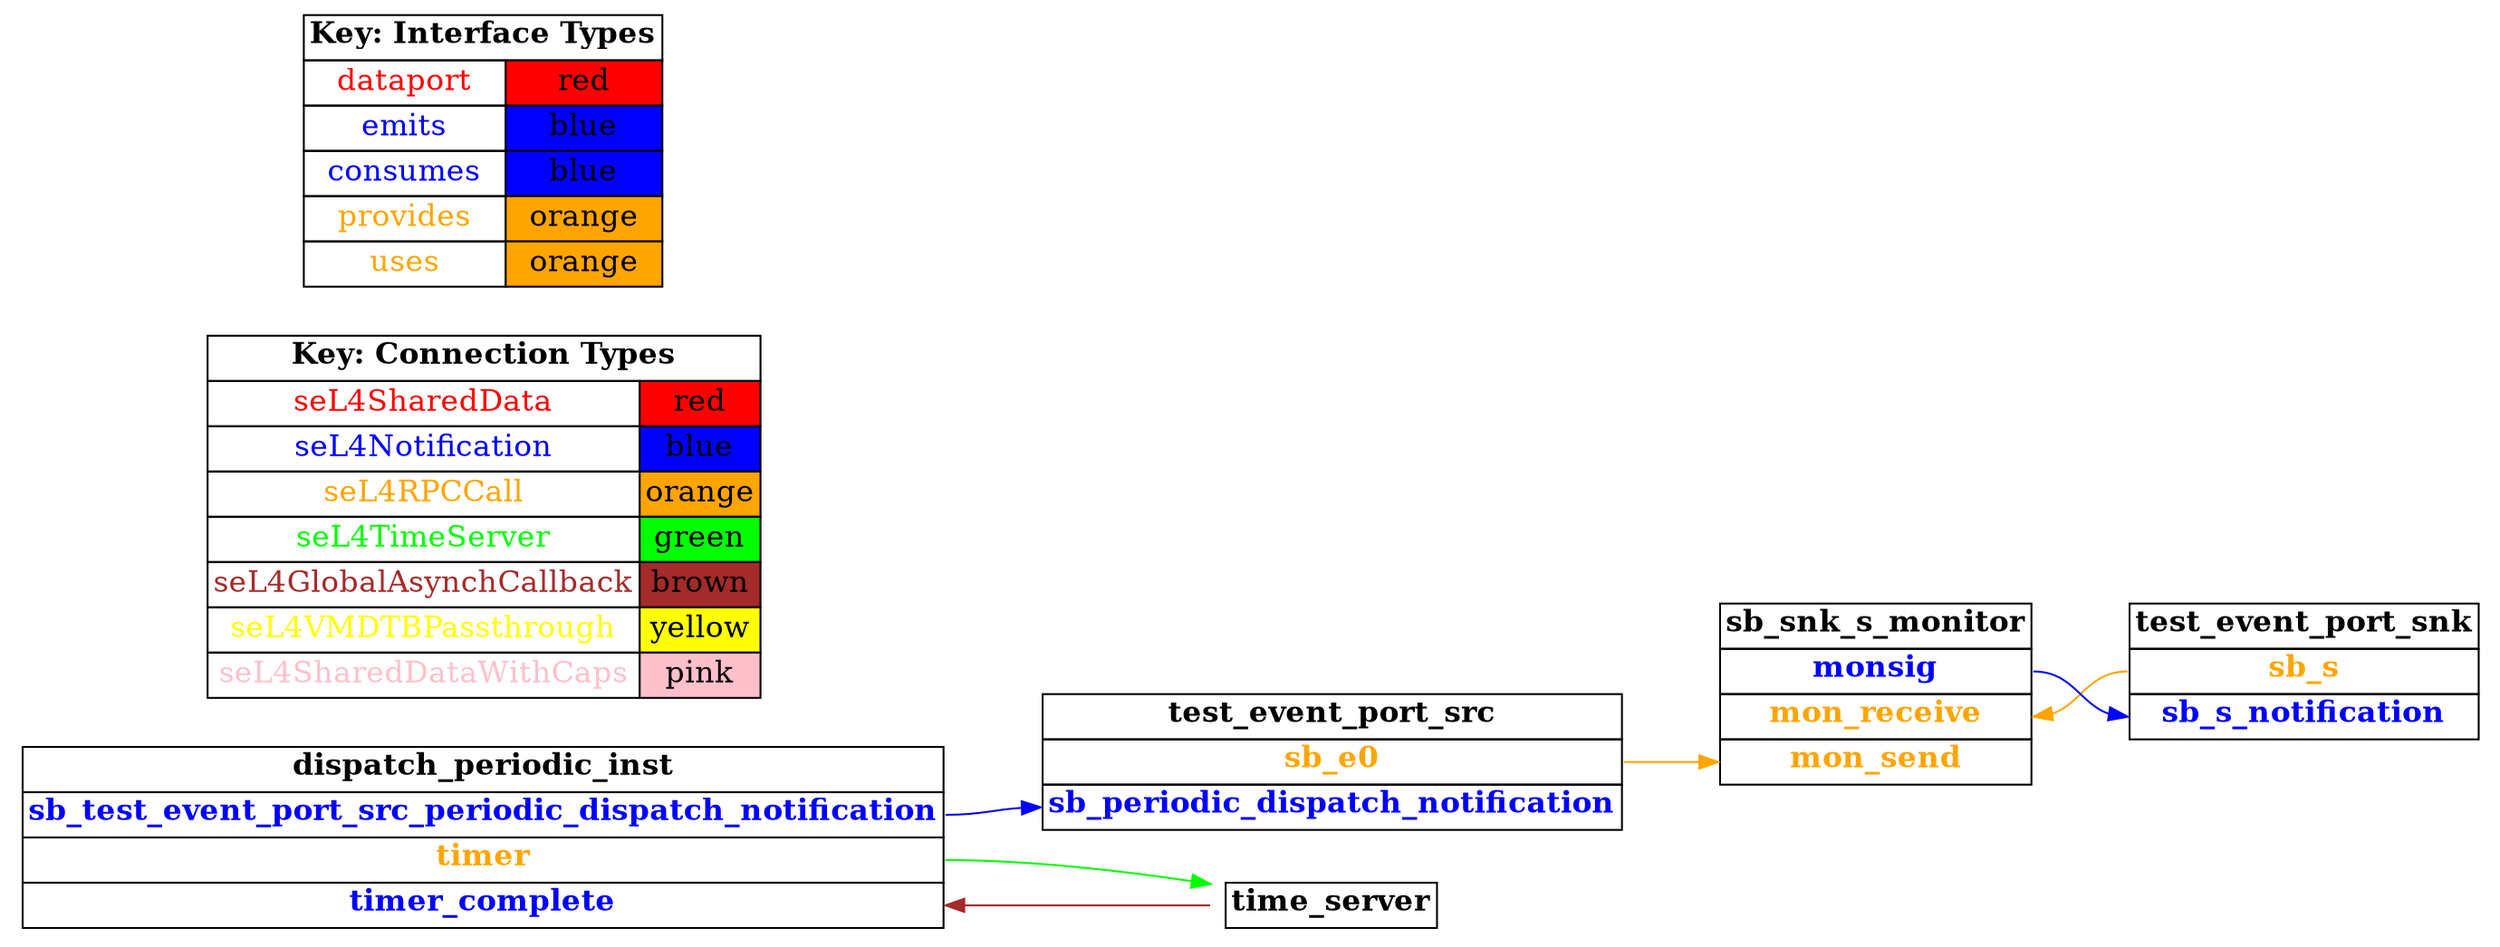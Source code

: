 digraph g {
graph [
  overlap = false,
  rankdir = "LR"
];
node [
  fontsize = "16",
  shape = "ellipse"
];
edge [
];

test_event_port_src [
  label=<
    <TABLE BORDER="0" CELLBORDER="1" CELLSPACING="0">
      <TR><TD><B>test_event_port_src</B></TD></TR>
      <TR><TD PORT="sb_e0"><FONT COLOR="orange"><B>sb_e0</B></FONT></TD></TR>
      <TR><TD PORT="sb_periodic_dispatch_notification"><FONT COLOR="blue"><B>sb_periodic_dispatch_notification</B></FONT></TD></TR>"
    </TABLE>
  >
  shape=plaintext
];

test_event_port_snk [
  label=<
    <TABLE BORDER="0" CELLBORDER="1" CELLSPACING="0">
      <TR><TD><B>test_event_port_snk</B></TD></TR>
      <TR><TD PORT="sb_s"><FONT COLOR="orange"><B>sb_s</B></FONT></TD></TR>
      <TR><TD PORT="sb_s_notification"><FONT COLOR="blue"><B>sb_s_notification</B></FONT></TD></TR>"
    </TABLE>
  >
  shape=plaintext
];

sb_snk_s_monitor [
  label=<
    <TABLE BORDER="0" CELLBORDER="1" CELLSPACING="0">
      <TR><TD><B>sb_snk_s_monitor</B></TD></TR>
      <TR><TD PORT="monsig"><FONT COLOR="blue"><B>monsig</B></FONT></TD></TR>
      <TR><TD PORT="mon_receive"><FONT COLOR="orange"><B>mon_receive</B></FONT></TD></TR>
      <TR><TD PORT="mon_send"><FONT COLOR="orange"><B>mon_send</B></FONT></TD></TR>"
    </TABLE>
  >
  shape=plaintext
];

dispatch_periodic_inst [
  label=<
    <TABLE BORDER="0" CELLBORDER="1" CELLSPACING="0">
      <TR><TD><B>dispatch_periodic_inst</B></TD></TR>
      <TR><TD PORT="sb_test_event_port_src_periodic_dispatch_notification"><FONT COLOR="blue"><B>sb_test_event_port_src_periodic_dispatch_notification</B></FONT></TD></TR>
      <TR><TD PORT="timer"><FONT COLOR="orange"><B>timer</B></FONT></TD></TR>
      <TR><TD PORT="timer_complete"><FONT COLOR="blue"><B>timer_complete</B></FONT></TD></TR>"
    </TABLE>
  >
  shape=plaintext
];

time_server [
  label=<
    <TABLE BORDER="0" CELLBORDER="1" CELLSPACING="0">
      <TR><TD><B>time_server</B></TD></TR>"
    </TABLE>
  >
  shape=plaintext
];

connectiontypekey [
  label=<
   <TABLE BORDER="0" CELLBORDER="1" CELLSPACING="0">
     <TR><TD COLSPAN="2"><B>Key: Connection Types</B></TD></TR>
     <TR><TD><FONT COLOR="red">seL4SharedData</FONT></TD><TD BGCOLOR="red">red</TD></TR>
     <TR><TD><FONT COLOR="blue">seL4Notification</FONT></TD><TD BGCOLOR="blue">blue</TD></TR>
     <TR><TD><FONT COLOR="orange">seL4RPCCall</FONT></TD><TD BGCOLOR="orange">orange</TD></TR>
     <TR><TD><FONT COLOR="green">seL4TimeServer</FONT></TD><TD BGCOLOR="green">green</TD></TR>
     <TR><TD><FONT COLOR="brown">seL4GlobalAsynchCallback</FONT></TD><TD BGCOLOR="brown">brown</TD></TR>
     <TR><TD><FONT COLOR="yellow">seL4VMDTBPassthrough</FONT></TD><TD BGCOLOR="yellow">yellow</TD></TR>
     <TR><TD><FONT COLOR="pink">seL4SharedDataWithCaps</FONT></TD><TD BGCOLOR="pink">pink</TD></TR>
   </TABLE>
  >
  shape=plaintext
];

interfacetypekey [
  label=<
   <TABLE BORDER="0" CELLBORDER="1" CELLSPACING="0">
     <TR><TD COLSPAN="2"><B>Key: Interface Types</B></TD></TR>
     <TR><TD><FONT COLOR="red">dataport</FONT></TD><TD BGCOLOR="red">red</TD></TR>
     <TR><TD><FONT COLOR="blue">emits</FONT></TD><TD BGCOLOR="blue">blue</TD></TR>
     <TR><TD><FONT COLOR="blue">consumes</FONT></TD><TD BGCOLOR="blue">blue</TD></TR>
     <TR><TD><FONT COLOR="orange">provides</FONT></TD><TD BGCOLOR="orange">orange</TD></TR>
     <TR><TD><FONT COLOR="orange">uses</FONT></TD><TD BGCOLOR="orange">orange</TD></TR>
   </TABLE>
  >
  shape=plaintext
];

"test_event_port_src":sb_e0 -> "sb_snk_s_monitor":mon_send [
  color="orange"
  //label = "seL4RPCCall"
  id = conn1

];

"test_event_port_snk":sb_s -> "sb_snk_s_monitor":mon_receive [
  color="orange"
  //label = "seL4RPCCall"
  id = conn2

];

"sb_snk_s_monitor":monsig -> "test_event_port_snk":sb_s_notification [
  color="blue"
  //label = "seL4Notification"
  id = conn3

];

"dispatch_periodic_inst":sb_test_event_port_src_periodic_dispatch_notification -> "test_event_port_src":sb_periodic_dispatch_notification [
  color="blue"
  //label = "seL4Notification"
  id = conn4

];

"dispatch_periodic_inst":timer -> "time_server":the_timer [
  color="green"
  //label = "seL4TimeServer"
  id = conn5

];

"time_server":timer_notification -> "dispatch_periodic_inst":timer_complete [
  color="brown"
  //label = "seL4GlobalAsynchCallback"
  id = conn6

];

}